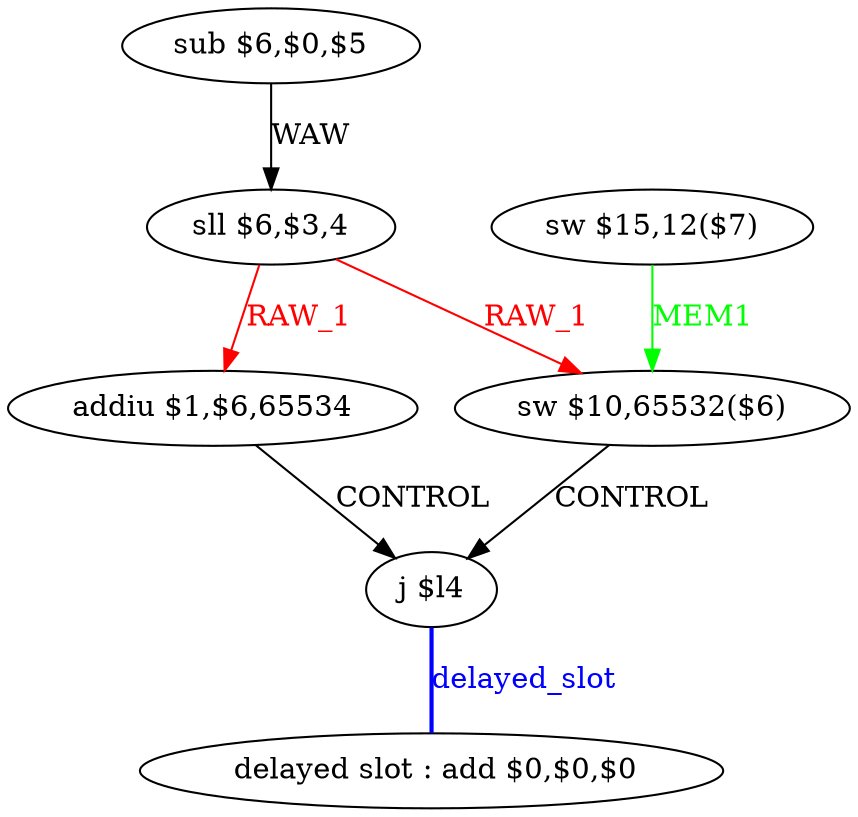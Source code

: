 digraph G1 {
node [shape = ellipse];
i6 [label = " delayed slot : add $0,$0,$0"] ;
i5 ->  i6 [style = bold, dir= none, fontcolor = blue, color = blue, label= "delayed_slot"];
i5 [label = "j $l4"] ;
i0 [label = "sub $6,$0,$5"] ;
i0 ->  i1 [label= "WAW"];
i1 [label = "sll $6,$3,4"] ;
i1 ->  i4 [color = red, fontcolor = red, label= "RAW_1"];
i1 ->  i2 [color = red, fontcolor = red, label= "RAW_1"];
i4 [label = "sw $10,65532($6)"] ;
i4 ->  i5 [label= "CONTROL"];
i2 [label = "addiu $1,$6,65534"] ;
i2 ->  i5 [label= "CONTROL"];
i3 [label = "sw $15,12($7)"] ;
i3 ->  i4 [color = green, fontcolor = green, label= "MEM1"];
}
